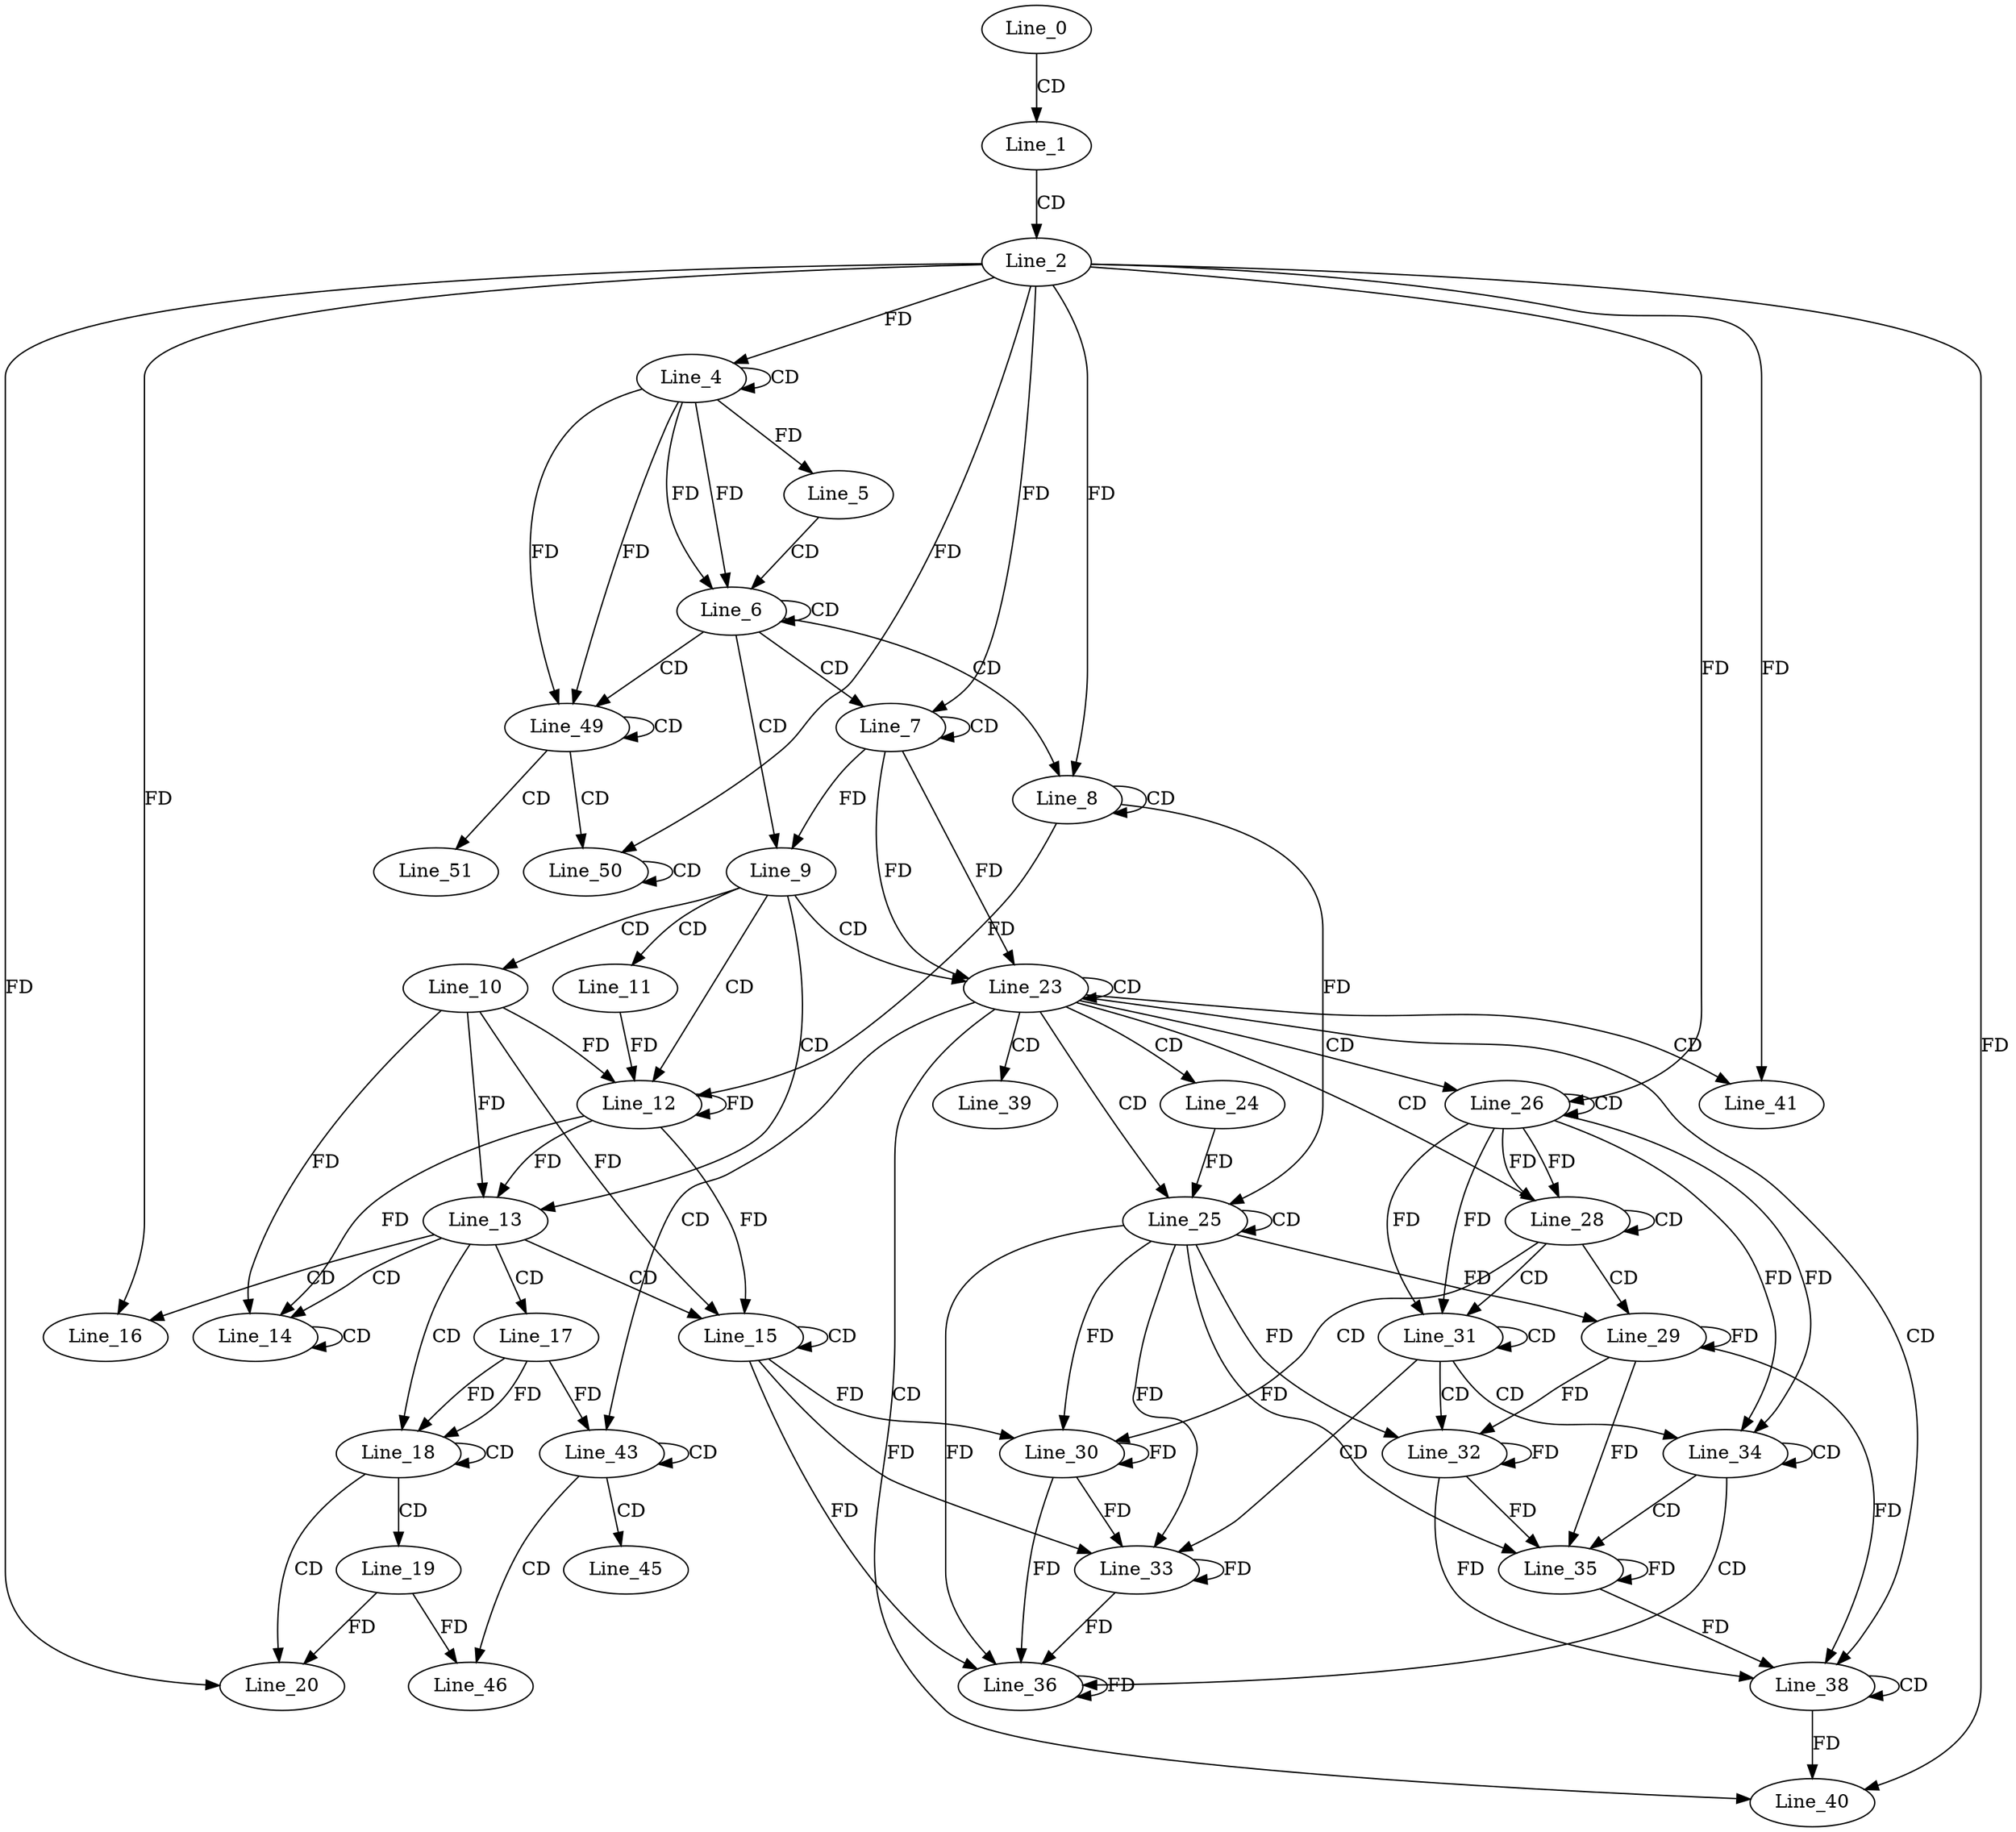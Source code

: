 digraph G {
  Line_0;
  Line_1;
  Line_2;
  Line_4;
  Line_4;
  Line_5;
  Line_6;
  Line_6;
  Line_7;
  Line_7;
  Line_8;
  Line_8;
  Line_9;
  Line_10;
  Line_11;
  Line_12;
  Line_12;
  Line_13;
  Line_14;
  Line_14;
  Line_15;
  Line_15;
  Line_16;
  Line_17;
  Line_18;
  Line_18;
  Line_19;
  Line_20;
  Line_20;
  Line_23;
  Line_23;
  Line_24;
  Line_25;
  Line_25;
  Line_26;
  Line_26;
  Line_28;
  Line_28;
  Line_29;
  Line_29;
  Line_30;
  Line_30;
  Line_31;
  Line_31;
  Line_32;
  Line_32;
  Line_33;
  Line_33;
  Line_34;
  Line_34;
  Line_35;
  Line_35;
  Line_36;
  Line_36;
  Line_38;
  Line_38;
  Line_39;
  Line_40;
  Line_41;
  Line_43;
  Line_43;
  Line_45;
  Line_45;
  Line_46;
  Line_49;
  Line_49;
  Line_50;
  Line_50;
  Line_51;
  Line_0 -> Line_1 [ label="CD" ];
  Line_1 -> Line_2 [ label="CD" ];
  Line_4 -> Line_4 [ label="CD" ];
  Line_2 -> Line_4 [ label="FD" ];
  Line_4 -> Line_5 [ label="FD" ];
  Line_5 -> Line_6 [ label="CD" ];
  Line_4 -> Line_6 [ label="FD" ];
  Line_6 -> Line_6 [ label="CD" ];
  Line_4 -> Line_6 [ label="FD" ];
  Line_6 -> Line_7 [ label="CD" ];
  Line_7 -> Line_7 [ label="CD" ];
  Line_2 -> Line_7 [ label="FD" ];
  Line_6 -> Line_8 [ label="CD" ];
  Line_8 -> Line_8 [ label="CD" ];
  Line_2 -> Line_8 [ label="FD" ];
  Line_6 -> Line_9 [ label="CD" ];
  Line_7 -> Line_9 [ label="FD" ];
  Line_9 -> Line_10 [ label="CD" ];
  Line_9 -> Line_11 [ label="CD" ];
  Line_9 -> Line_12 [ label="CD" ];
  Line_10 -> Line_12 [ label="FD" ];
  Line_12 -> Line_12 [ label="FD" ];
  Line_11 -> Line_12 [ label="FD" ];
  Line_8 -> Line_12 [ label="FD" ];
  Line_9 -> Line_13 [ label="CD" ];
  Line_10 -> Line_13 [ label="FD" ];
  Line_12 -> Line_13 [ label="FD" ];
  Line_13 -> Line_14 [ label="CD" ];
  Line_14 -> Line_14 [ label="CD" ];
  Line_10 -> Line_14 [ label="FD" ];
  Line_12 -> Line_14 [ label="FD" ];
  Line_13 -> Line_15 [ label="CD" ];
  Line_15 -> Line_15 [ label="CD" ];
  Line_10 -> Line_15 [ label="FD" ];
  Line_12 -> Line_15 [ label="FD" ];
  Line_13 -> Line_16 [ label="CD" ];
  Line_2 -> Line_16 [ label="FD" ];
  Line_13 -> Line_17 [ label="CD" ];
  Line_13 -> Line_18 [ label="CD" ];
  Line_17 -> Line_18 [ label="FD" ];
  Line_18 -> Line_18 [ label="CD" ];
  Line_17 -> Line_18 [ label="FD" ];
  Line_18 -> Line_19 [ label="CD" ];
  Line_18 -> Line_20 [ label="CD" ];
  Line_19 -> Line_20 [ label="FD" ];
  Line_2 -> Line_20 [ label="FD" ];
  Line_9 -> Line_23 [ label="CD" ];
  Line_7 -> Line_23 [ label="FD" ];
  Line_23 -> Line_23 [ label="CD" ];
  Line_7 -> Line_23 [ label="FD" ];
  Line_23 -> Line_24 [ label="CD" ];
  Line_23 -> Line_25 [ label="CD" ];
  Line_25 -> Line_25 [ label="CD" ];
  Line_24 -> Line_25 [ label="FD" ];
  Line_8 -> Line_25 [ label="FD" ];
  Line_23 -> Line_26 [ label="CD" ];
  Line_26 -> Line_26 [ label="CD" ];
  Line_2 -> Line_26 [ label="FD" ];
  Line_23 -> Line_28 [ label="CD" ];
  Line_26 -> Line_28 [ label="FD" ];
  Line_28 -> Line_28 [ label="CD" ];
  Line_26 -> Line_28 [ label="FD" ];
  Line_28 -> Line_29 [ label="CD" ];
  Line_29 -> Line_29 [ label="FD" ];
  Line_25 -> Line_29 [ label="FD" ];
  Line_28 -> Line_30 [ label="CD" ];
  Line_15 -> Line_30 [ label="FD" ];
  Line_30 -> Line_30 [ label="FD" ];
  Line_25 -> Line_30 [ label="FD" ];
  Line_28 -> Line_31 [ label="CD" ];
  Line_26 -> Line_31 [ label="FD" ];
  Line_31 -> Line_31 [ label="CD" ];
  Line_26 -> Line_31 [ label="FD" ];
  Line_31 -> Line_32 [ label="CD" ];
  Line_29 -> Line_32 [ label="FD" ];
  Line_32 -> Line_32 [ label="FD" ];
  Line_25 -> Line_32 [ label="FD" ];
  Line_31 -> Line_33 [ label="CD" ];
  Line_15 -> Line_33 [ label="FD" ];
  Line_30 -> Line_33 [ label="FD" ];
  Line_33 -> Line_33 [ label="FD" ];
  Line_25 -> Line_33 [ label="FD" ];
  Line_31 -> Line_34 [ label="CD" ];
  Line_26 -> Line_34 [ label="FD" ];
  Line_34 -> Line_34 [ label="CD" ];
  Line_26 -> Line_34 [ label="FD" ];
  Line_34 -> Line_35 [ label="CD" ];
  Line_29 -> Line_35 [ label="FD" ];
  Line_32 -> Line_35 [ label="FD" ];
  Line_35 -> Line_35 [ label="FD" ];
  Line_25 -> Line_35 [ label="FD" ];
  Line_34 -> Line_36 [ label="CD" ];
  Line_15 -> Line_36 [ label="FD" ];
  Line_30 -> Line_36 [ label="FD" ];
  Line_33 -> Line_36 [ label="FD" ];
  Line_36 -> Line_36 [ label="FD" ];
  Line_25 -> Line_36 [ label="FD" ];
  Line_23 -> Line_38 [ label="CD" ];
  Line_38 -> Line_38 [ label="CD" ];
  Line_29 -> Line_38 [ label="FD" ];
  Line_32 -> Line_38 [ label="FD" ];
  Line_35 -> Line_38 [ label="FD" ];
  Line_23 -> Line_39 [ label="CD" ];
  Line_23 -> Line_40 [ label="CD" ];
  Line_2 -> Line_40 [ label="FD" ];
  Line_38 -> Line_40 [ label="FD" ];
  Line_23 -> Line_41 [ label="CD" ];
  Line_2 -> Line_41 [ label="FD" ];
  Line_23 -> Line_43 [ label="CD" ];
  Line_43 -> Line_43 [ label="CD" ];
  Line_17 -> Line_43 [ label="FD" ];
  Line_43 -> Line_45 [ label="CD" ];
  Line_43 -> Line_46 [ label="CD" ];
  Line_19 -> Line_46 [ label="FD" ];
  Line_6 -> Line_49 [ label="CD" ];
  Line_4 -> Line_49 [ label="FD" ];
  Line_49 -> Line_49 [ label="CD" ];
  Line_4 -> Line_49 [ label="FD" ];
  Line_49 -> Line_50 [ label="CD" ];
  Line_50 -> Line_50 [ label="CD" ];
  Line_2 -> Line_50 [ label="FD" ];
  Line_49 -> Line_51 [ label="CD" ];
}
